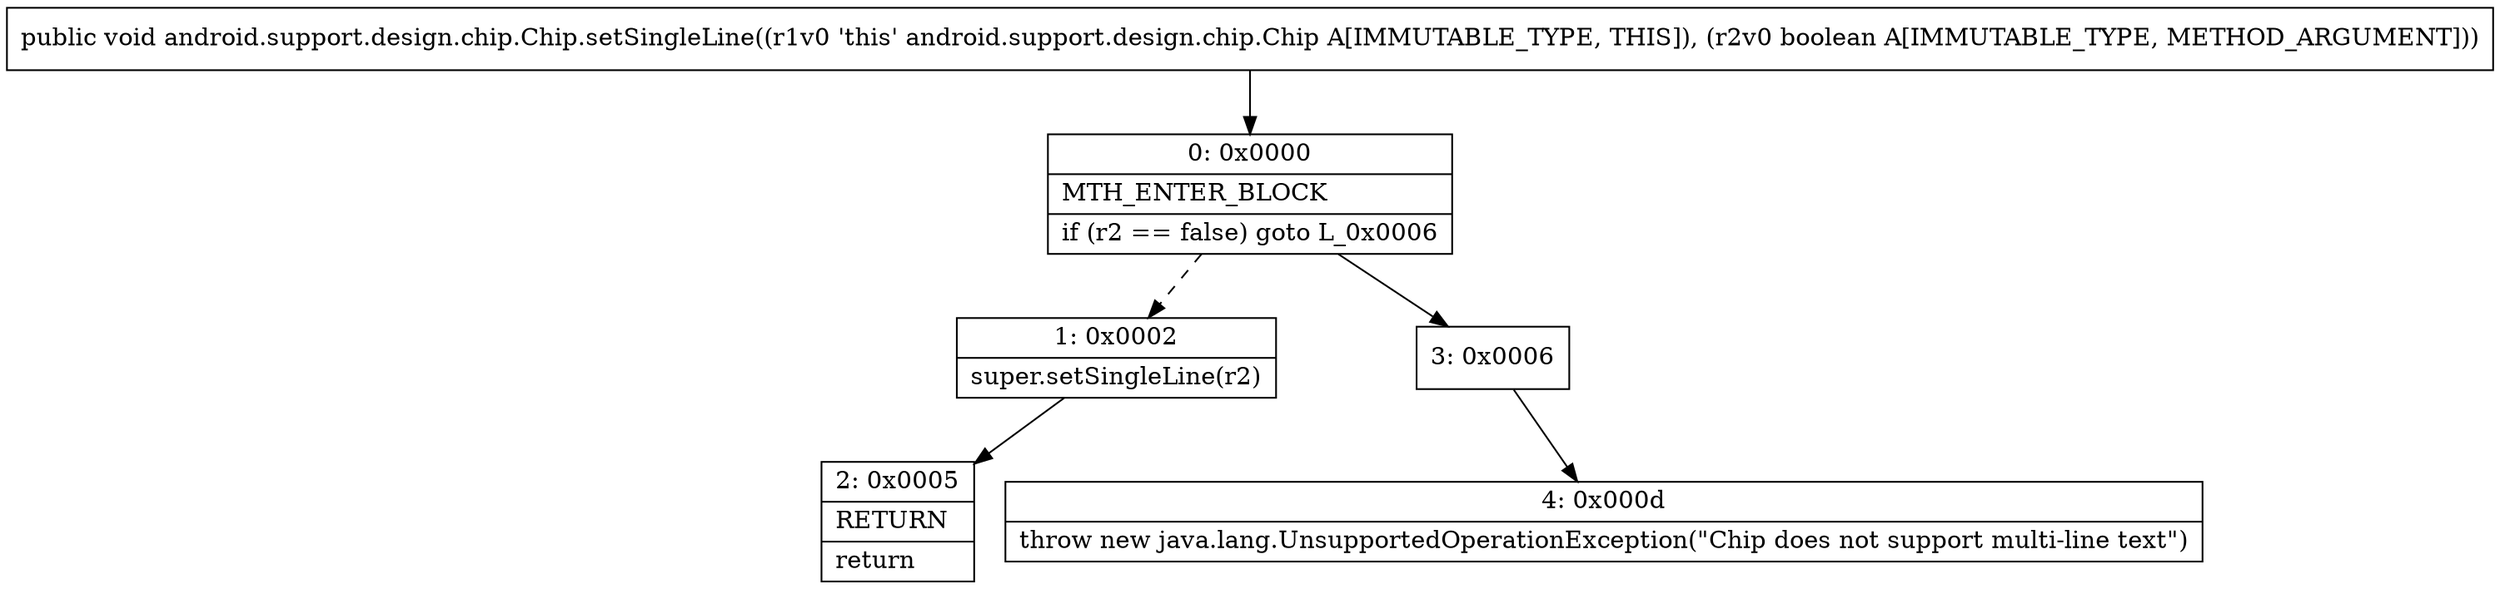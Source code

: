 digraph "CFG forandroid.support.design.chip.Chip.setSingleLine(Z)V" {
Node_0 [shape=record,label="{0\:\ 0x0000|MTH_ENTER_BLOCK\l|if (r2 == false) goto L_0x0006\l}"];
Node_1 [shape=record,label="{1\:\ 0x0002|super.setSingleLine(r2)\l}"];
Node_2 [shape=record,label="{2\:\ 0x0005|RETURN\l|return\l}"];
Node_3 [shape=record,label="{3\:\ 0x0006}"];
Node_4 [shape=record,label="{4\:\ 0x000d|throw new java.lang.UnsupportedOperationException(\"Chip does not support multi\-line text\")\l}"];
MethodNode[shape=record,label="{public void android.support.design.chip.Chip.setSingleLine((r1v0 'this' android.support.design.chip.Chip A[IMMUTABLE_TYPE, THIS]), (r2v0 boolean A[IMMUTABLE_TYPE, METHOD_ARGUMENT])) }"];
MethodNode -> Node_0;
Node_0 -> Node_1[style=dashed];
Node_0 -> Node_3;
Node_1 -> Node_2;
Node_3 -> Node_4;
}


